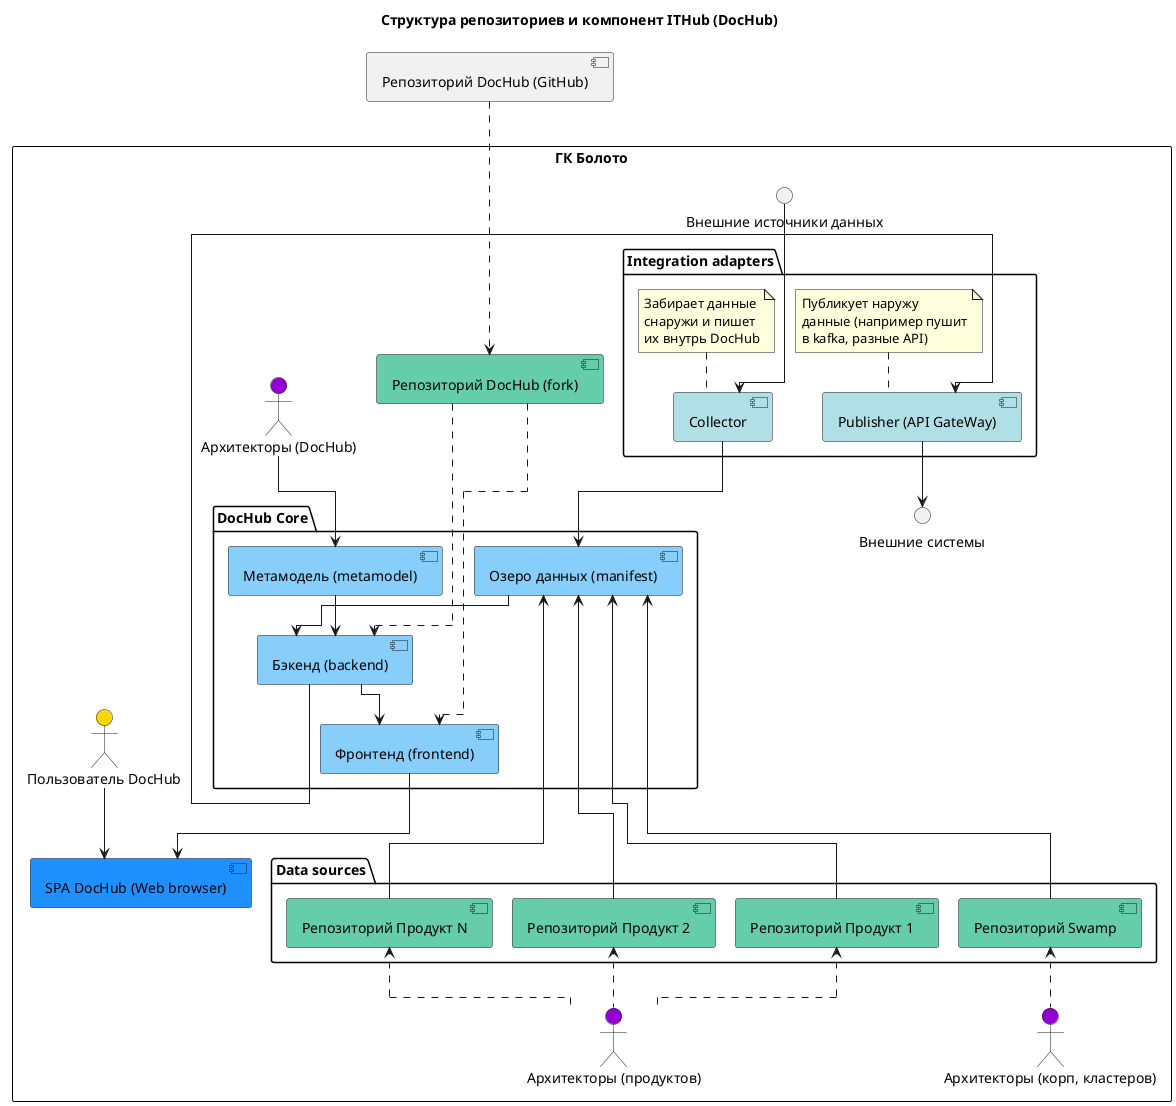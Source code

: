 @startuml

    !pragma layout elk
    title Структура репозиториев и компонент ITHub (DocHub)

    [Репозиторий DocHub (GitHub)] as dochub 

    rectangle "ГК Болото" {
        actor "Архитекторы (DocHub)" as matamodel_arch #9400D3
        actor "Архитекторы (корп, кластеров)" as cluster_arch #9400D3
        actor "Архитекторы (продуктов)" as product_arch #9400D3

        actor "Пользователь DocHub" as user  #FFD700

        
        [Репозиторий DocHub (fork)] as dochubfork #66CDAA
        [SPA DocHub (Web browser)] as spa #1E90FF

        package "DocHub Core" {
            [Фронтенд (frontend)] as frontend #87CEFA
            [Бэкенд (backend)] as backend #87CEFA    
            [Озеро данных (manifest)] as manifest #87CEFA
            [Метамодель (metamodel)] as metamodel #87CEFA
        }

        package "Data sources" {
            [Репозиторий Swamp] as swamp #66CDAA
            [Репозиторий Продукт 1] as product1 #66CDAA
            [Репозиторий Продукт 2] as product2 #66CDAA
            [Репозиторий Продукт N] as productn #66CDAA
        }

        interface "Внешние системы" as ext_sys
        interface "Внешние источники данных" as ext_source

        package "Integration adapters" {
            [Collector] as collector #B0E0E6
            note left of collector
            Забирает данные
            снаружи и пишет
            их внутрь DocHub
            end note

            [Publisher (API GateWay)] as publisher #B0E0E6
            note left of publisher
            Публикует наружу
            данные (например пушит
            в kafka, разные API)
            end note
        }

        dochub ..> dochubfork
        dochubfork ..> frontend
        dochubfork ..> backend
        metamodel --> backend
        manifest --> backend
        backend --> publisher
        collector --> manifest
        backend --> frontend
        frontend --> spa
        ext_source -down--> collector
        publisher --> ext_sys
        

        swamp -up--> manifest
        product1 -up--> manifest
        product2 -up--> manifest
        productn -up--> manifest

        matamodel_arch --> metamodel
        cluster_arch -up..> swamp
        product_arch -up..> product1
        product_arch -up..> product2
        product_arch -up..> productn

        user --> spa
    }

@enduml